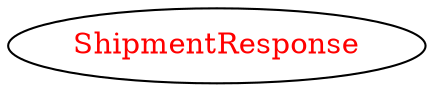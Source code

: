digraph dependencyGraph {
 concentrate=true;
 ranksep="2.0";
 rankdir="LR"; 
 splines="ortho";
"ShipmentResponse" [fontcolor="red"];
}